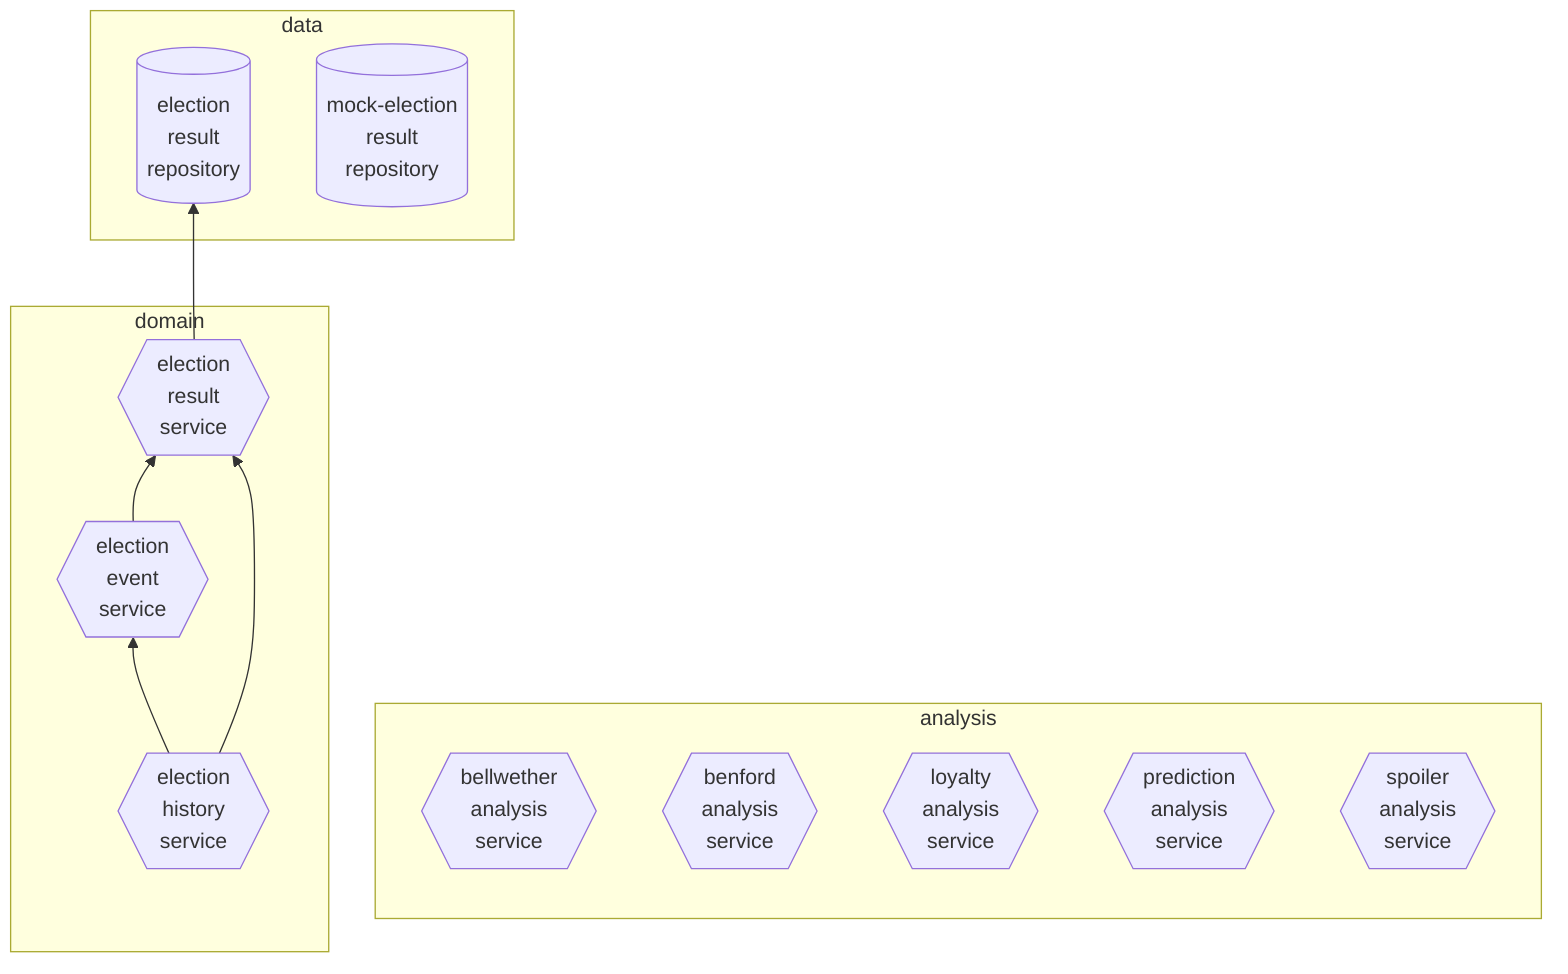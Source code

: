 graph BT

    subgraph analysis [analysis]
    BWAS{{bellwether<br>analysis<br>service}}
    BAS{{benford<br>analysis<br>service}}
    LAS{{loyalty<br>analysis<br>service}}
    PAS{{prediction<br>analysis<br>service}}
    SAS{{spoiler<br>analysis<br>service}}
    end

    subgraph domain [domain]
    ERS{{election<br>result<br>service}}
    EES{{election<br>event<br>service}}
    EHS{{election<br>history<br>service}}
    end

    subgraph data [data]
    ERR[(election<br>result<br>repository)]
    MERR[(mock-election<br>result<br>repository)]
    end

    ERS --> ERR
    EES --> ERS
    EHS --> EES
    EHS --> ERS
